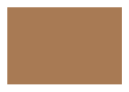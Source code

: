 digraph "open-license" {
        node [ shape = box, style=filled, color="#A87A54", fontcolor="white" ];
        " ";
}
